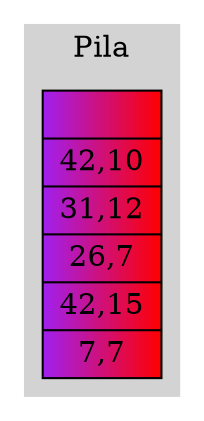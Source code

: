 digraph D{
rankdir=TB;
labelloc="t";
subgraph cluster_0{
style=filled;
color = lightgrey;
node[shape=record,style = filled, fillcolor = "purple:red"];
node_GP[shape = record 
label="{
 |
42,10|
31,12|
26,7|
42,15|
7,7}"
];
label = "Pila";
}
}
